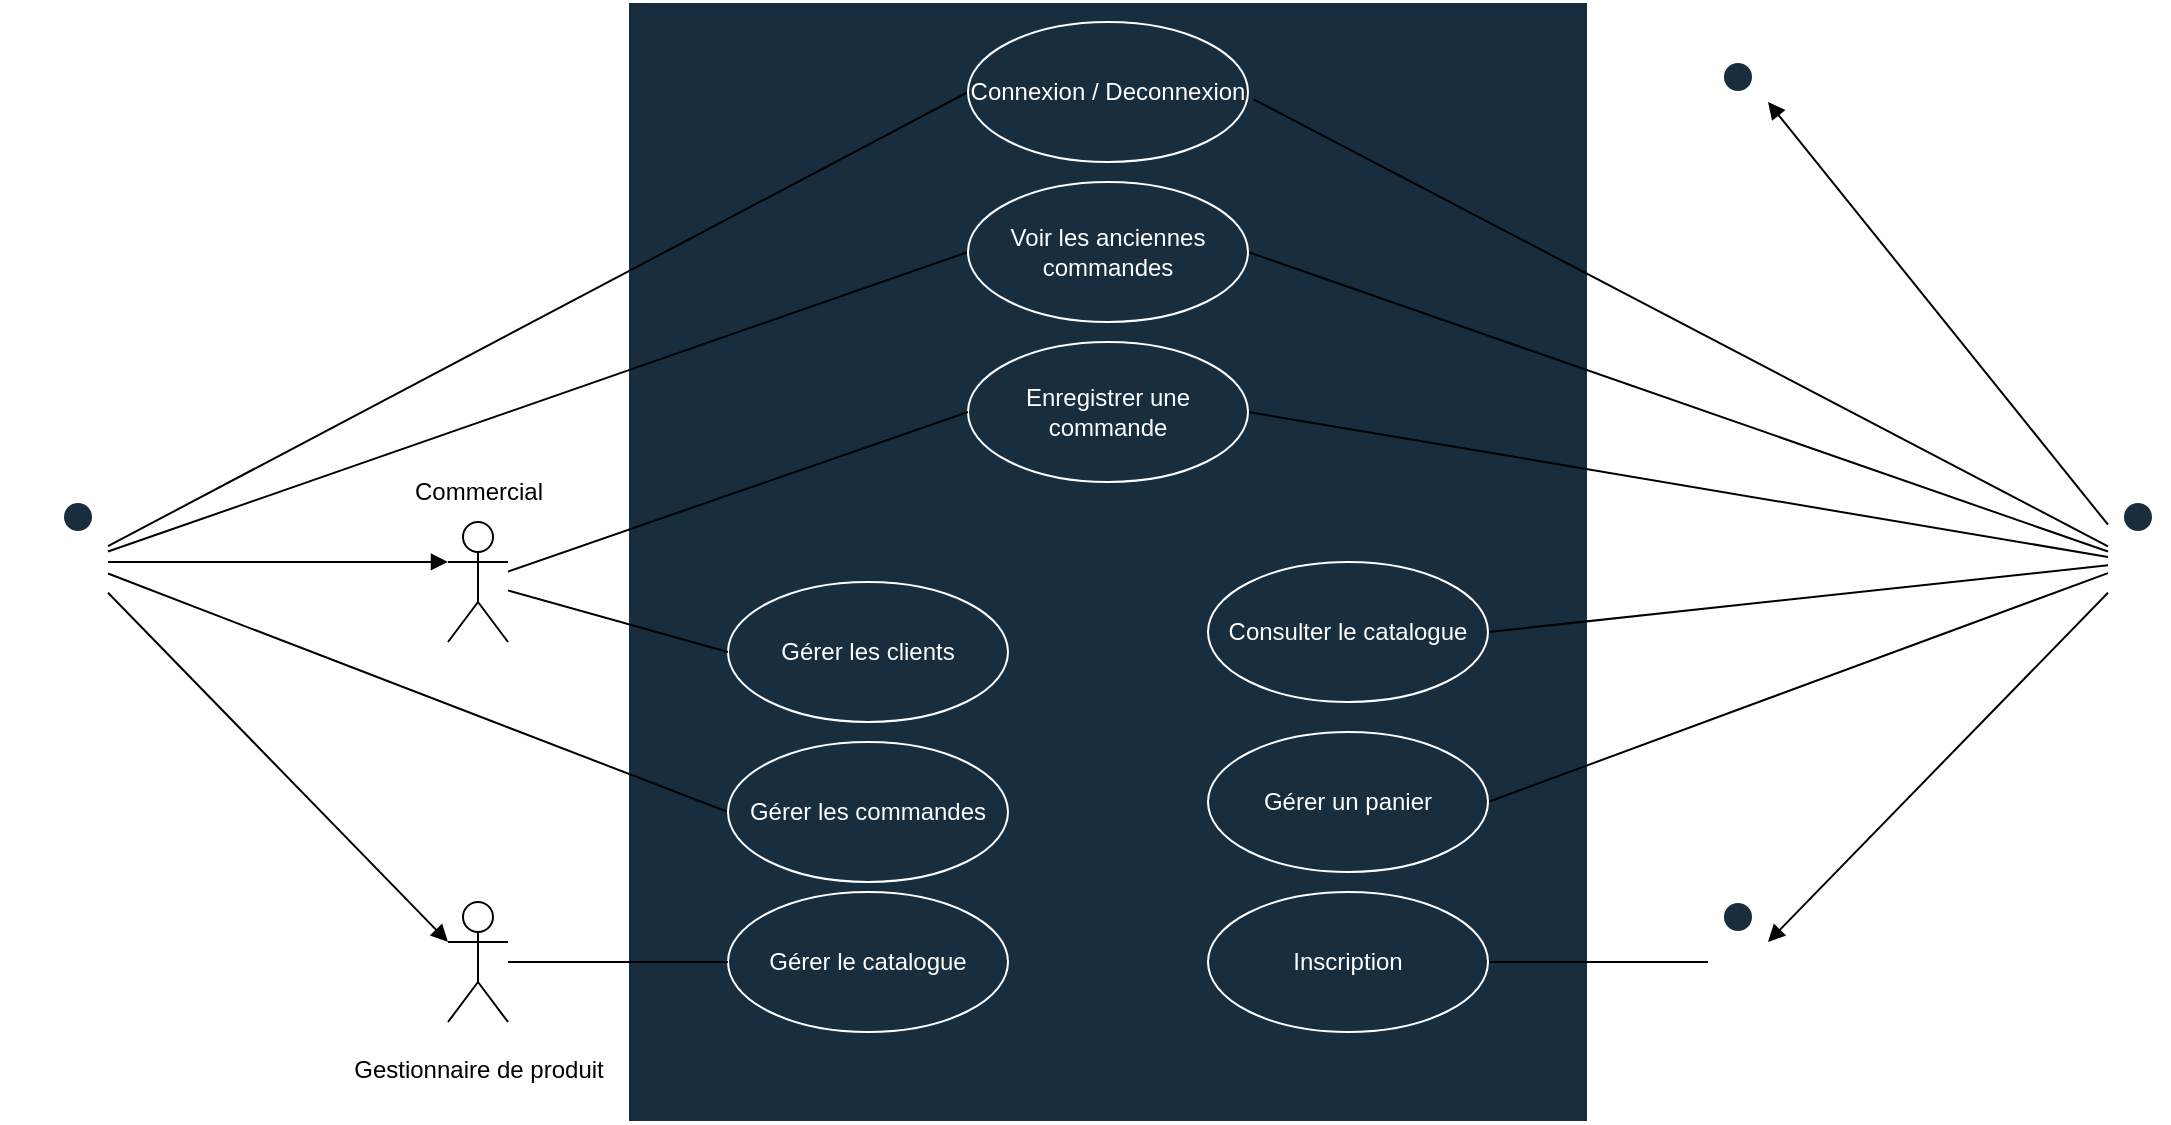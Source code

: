 <mxfile version="20.8.16" type="device"><diagram name="Page-1" id="kSUKMSk4ufhplqCxZe1-"><mxGraphModel dx="1359" dy="843" grid="1" gridSize="10" guides="1" tooltips="1" connect="1" arrows="1" fold="1" page="1" pageScale="1" pageWidth="1600" pageHeight="900" background="none" math="0" shadow="0"><root><mxCell id="0"/><mxCell id="1" parent="0"/><mxCell id="HA3JCouNWRX8lrBLlyG0-29" value="" style="rounded=0;whiteSpace=wrap;html=1;labelBackgroundColor=none;fillColor=#182E3E;strokeColor=#FFFFFF;fontColor=#FFFFFF;" parent="1" vertex="1"><mxGeometry x="580" y="170" width="480" height="560" as="geometry"/></mxCell><mxCell id="HA3JCouNWRX8lrBLlyG0-50" style="edgeStyle=none;rounded=0;orthogonalLoop=1;jettySize=auto;html=1;entryX=1.02;entryY=0.552;entryDx=0;entryDy=0;entryPerimeter=0;strokeColor=default;endArrow=none;endFill=0;" parent="1" source="HA3JCouNWRX8lrBLlyG0-1" target="HA3JCouNWRX8lrBLlyG0-16" edge="1"><mxGeometry relative="1" as="geometry"/></mxCell><mxCell id="HA3JCouNWRX8lrBLlyG0-51" style="edgeStyle=none;rounded=0;orthogonalLoop=1;jettySize=auto;html=1;entryX=1;entryY=0.5;entryDx=0;entryDy=0;strokeColor=default;endArrow=none;endFill=0;" parent="1" source="HA3JCouNWRX8lrBLlyG0-1" target="HA3JCouNWRX8lrBLlyG0-17" edge="1"><mxGeometry relative="1" as="geometry"/></mxCell><mxCell id="HA3JCouNWRX8lrBLlyG0-52" style="edgeStyle=none;rounded=0;orthogonalLoop=1;jettySize=auto;html=1;entryX=1;entryY=0.5;entryDx=0;entryDy=0;strokeColor=default;endArrow=none;endFill=0;" parent="1" source="HA3JCouNWRX8lrBLlyG0-1" target="HA3JCouNWRX8lrBLlyG0-32" edge="1"><mxGeometry relative="1" as="geometry"/></mxCell><mxCell id="HA3JCouNWRX8lrBLlyG0-53" style="edgeStyle=none;rounded=0;orthogonalLoop=1;jettySize=auto;html=1;entryX=1;entryY=0.5;entryDx=0;entryDy=0;strokeColor=default;endArrow=none;endFill=0;" parent="1" source="HA3JCouNWRX8lrBLlyG0-1" target="HA3JCouNWRX8lrBLlyG0-12" edge="1"><mxGeometry relative="1" as="geometry"/></mxCell><mxCell id="HA3JCouNWRX8lrBLlyG0-54" style="edgeStyle=none;rounded=0;orthogonalLoop=1;jettySize=auto;html=1;entryX=1;entryY=0.5;entryDx=0;entryDy=0;strokeColor=default;endArrow=none;endFill=0;" parent="1" source="HA3JCouNWRX8lrBLlyG0-1" target="HA3JCouNWRX8lrBLlyG0-10" edge="1"><mxGeometry relative="1" as="geometry"/></mxCell><mxCell id="HA3JCouNWRX8lrBLlyG0-66" style="edgeStyle=none;rounded=0;orthogonalLoop=1;jettySize=auto;html=1;entryX=1;entryY=0.333;entryDx=0;entryDy=0;entryPerimeter=0;strokeColor=default;endArrow=block;endFill=1;" parent="1" source="HA3JCouNWRX8lrBLlyG0-1" target="HA3JCouNWRX8lrBLlyG0-6" edge="1"><mxGeometry relative="1" as="geometry"/></mxCell><mxCell id="HA3JCouNWRX8lrBLlyG0-67" style="edgeStyle=none;rounded=0;orthogonalLoop=1;jettySize=auto;html=1;entryX=1;entryY=0.333;entryDx=0;entryDy=0;entryPerimeter=0;strokeColor=default;endArrow=block;endFill=1;" parent="1" source="HA3JCouNWRX8lrBLlyG0-1" target="HA3JCouNWRX8lrBLlyG0-5" edge="1"><mxGeometry relative="1" as="geometry"/></mxCell><mxCell id="HA3JCouNWRX8lrBLlyG0-1" value="Client" style="shape=umlActor;verticalLabelPosition=bottom;verticalAlign=top;html=1;outlineConnect=0;labelBackgroundColor=none;fillColor=#182E3E;strokeColor=#FFFFFF;fontColor=#FFFFFF;rounded=0;" parent="1" vertex="1"><mxGeometry x="1320" y="420" width="30" height="60" as="geometry"/></mxCell><mxCell id="HA3JCouNWRX8lrBLlyG0-59" style="edgeStyle=none;rounded=0;orthogonalLoop=1;jettySize=auto;html=1;entryX=0;entryY=0.333;entryDx=0;entryDy=0;entryPerimeter=0;strokeColor=default;endArrow=block;endFill=1;" parent="1" source="HA3JCouNWRX8lrBLlyG0-3" target="HA3JCouNWRX8lrBLlyG0-38" edge="1"><mxGeometry relative="1" as="geometry"/></mxCell><mxCell id="HA3JCouNWRX8lrBLlyG0-61" style="edgeStyle=none;rounded=0;orthogonalLoop=1;jettySize=auto;html=1;entryX=0;entryY=0.5;entryDx=0;entryDy=0;strokeColor=default;endArrow=none;endFill=0;" parent="1" source="HA3JCouNWRX8lrBLlyG0-3" target="HA3JCouNWRX8lrBLlyG0-16" edge="1"><mxGeometry relative="1" as="geometry"/></mxCell><mxCell id="HA3JCouNWRX8lrBLlyG0-62" style="edgeStyle=none;rounded=0;orthogonalLoop=1;jettySize=auto;html=1;entryX=0;entryY=0.5;entryDx=0;entryDy=0;strokeColor=default;endArrow=none;endFill=0;" parent="1" source="HA3JCouNWRX8lrBLlyG0-3" target="HA3JCouNWRX8lrBLlyG0-17" edge="1"><mxGeometry relative="1" as="geometry"/></mxCell><mxCell id="HA3JCouNWRX8lrBLlyG0-65" style="edgeStyle=none;rounded=0;orthogonalLoop=1;jettySize=auto;html=1;strokeColor=default;endArrow=block;endFill=1;entryX=0;entryY=0.333;entryDx=0;entryDy=0;entryPerimeter=0;" parent="1" source="HA3JCouNWRX8lrBLlyG0-3" target="HA3JCouNWRX8lrBLlyG0-36" edge="1"><mxGeometry relative="1" as="geometry"><mxPoint x="480" y="280" as="targetPoint"/></mxGeometry></mxCell><mxCell id="HA3JCouNWRX8lrBLlyG0-71" style="edgeStyle=none;rounded=0;orthogonalLoop=1;jettySize=auto;html=1;entryX=0;entryY=0.5;entryDx=0;entryDy=0;strokeColor=default;endArrow=none;endFill=0;" parent="1" source="HA3JCouNWRX8lrBLlyG0-3" target="HA3JCouNWRX8lrBLlyG0-30" edge="1"><mxGeometry relative="1" as="geometry"/></mxCell><mxCell id="HA3JCouNWRX8lrBLlyG0-3" value="Administrateur" style="shape=umlActor;verticalLabelPosition=bottom;verticalAlign=top;html=1;outlineConnect=0;labelBackgroundColor=none;fillColor=#182E3E;strokeColor=#FFFFFF;fontColor=#FFFFFF;rounded=0;" parent="1" vertex="1"><mxGeometry x="290" y="420" width="30" height="60" as="geometry"/></mxCell><mxCell id="HA3JCouNWRX8lrBLlyG0-5" value="" style="shape=umlActor;verticalLabelPosition=bottom;verticalAlign=top;html=1;labelBackgroundColor=none;fillColor=#182E3E;strokeColor=#FFFFFF;fontColor=#FFFFFF;rounded=0;" parent="1" vertex="1"><mxGeometry x="1120" y="200" width="30" height="60" as="geometry"/></mxCell><mxCell id="HA3JCouNWRX8lrBLlyG0-68" style="edgeStyle=none;rounded=0;orthogonalLoop=1;jettySize=auto;html=1;entryX=1;entryY=0.5;entryDx=0;entryDy=0;strokeColor=default;endArrow=none;endFill=0;" parent="1" source="HA3JCouNWRX8lrBLlyG0-6" target="HA3JCouNWRX8lrBLlyG0-14" edge="1"><mxGeometry relative="1" as="geometry"/></mxCell><mxCell id="HA3JCouNWRX8lrBLlyG0-6" value="Particulier" style="shape=umlActor;verticalLabelPosition=bottom;verticalAlign=top;html=1;labelBackgroundColor=none;fillColor=#182E3E;strokeColor=#FFFFFF;fontColor=#FFFFFF;rounded=0;" parent="1" vertex="1"><mxGeometry x="1120" y="620" width="30" height="60" as="geometry"/></mxCell><mxCell id="HA3JCouNWRX8lrBLlyG0-9" value="Professessionnel" style="text;html=1;align=center;verticalAlign=middle;resizable=0;points=[];autosize=1;strokeColor=none;fillColor=none;labelBackgroundColor=none;fontColor=#FFFFFF;rounded=0;" parent="1" vertex="1"><mxGeometry x="1080" y="170" width="110" height="30" as="geometry"/></mxCell><mxCell id="HA3JCouNWRX8lrBLlyG0-10" value="Gérer un panier" style="ellipse;whiteSpace=wrap;html=1;labelBackgroundColor=none;fillColor=#182E3E;strokeColor=#FFFFFF;fontColor=#FFFFFF;rounded=0;" parent="1" vertex="1"><mxGeometry x="870" y="535" width="140" height="70" as="geometry"/></mxCell><mxCell id="HA3JCouNWRX8lrBLlyG0-11" value="Gérer le catalogue" style="ellipse;whiteSpace=wrap;html=1;labelBackgroundColor=none;fillColor=#182E3E;strokeColor=#FFFFFF;fontColor=#FFFFFF;rounded=0;" parent="1" vertex="1"><mxGeometry x="630" y="615" width="140" height="70" as="geometry"/></mxCell><mxCell id="HA3JCouNWRX8lrBLlyG0-12" value="Consulter le catalogue" style="ellipse;whiteSpace=wrap;html=1;labelBackgroundColor=none;fillColor=#182E3E;strokeColor=#FFFFFF;fontColor=#FFFFFF;rounded=0;" parent="1" vertex="1"><mxGeometry x="870" y="450" width="140" height="70" as="geometry"/></mxCell><mxCell id="HA3JCouNWRX8lrBLlyG0-13" value="Gérer les clients" style="ellipse;whiteSpace=wrap;html=1;labelBackgroundColor=none;fillColor=#182E3E;strokeColor=#FFFFFF;fontColor=#FFFFFF;rounded=0;" parent="1" vertex="1"><mxGeometry x="630" y="460" width="140" height="70" as="geometry"/></mxCell><mxCell id="HA3JCouNWRX8lrBLlyG0-14" value="Inscription" style="ellipse;whiteSpace=wrap;html=1;labelBackgroundColor=none;fillColor=#182E3E;strokeColor=#FFFFFF;fontColor=#FFFFFF;rounded=0;" parent="1" vertex="1"><mxGeometry x="870" y="615" width="140" height="70" as="geometry"/></mxCell><mxCell id="HA3JCouNWRX8lrBLlyG0-16" value="Connexion / Deconnexion" style="ellipse;whiteSpace=wrap;html=1;labelBackgroundColor=none;fillColor=#182E3E;strokeColor=#FFFFFF;fontColor=#FFFFFF;rounded=0;" parent="1" vertex="1"><mxGeometry x="750" y="180" width="140" height="70" as="geometry"/></mxCell><mxCell id="HA3JCouNWRX8lrBLlyG0-17" value="Voir les anciennes commandes" style="ellipse;whiteSpace=wrap;html=1;labelBackgroundColor=none;fillColor=#182E3E;strokeColor=#FFFFFF;fontColor=#FFFFFF;rounded=0;" parent="1" vertex="1"><mxGeometry x="750" y="260" width="140" height="70" as="geometry"/></mxCell><mxCell id="HA3JCouNWRX8lrBLlyG0-30" value="Gérer les commandes" style="ellipse;whiteSpace=wrap;html=1;labelBackgroundColor=none;fillColor=#182E3E;strokeColor=#FFFFFF;fontColor=#FFFFFF;rounded=0;" parent="1" vertex="1"><mxGeometry x="630" y="540" width="140" height="70" as="geometry"/></mxCell><mxCell id="HA3JCouNWRX8lrBLlyG0-32" value="Enregistrer une commande" style="ellipse;whiteSpace=wrap;html=1;labelBackgroundColor=none;fillColor=#182E3E;strokeColor=#FFFFFF;fontColor=#FFFFFF;rounded=0;" parent="1" vertex="1"><mxGeometry x="750" y="340" width="140" height="70" as="geometry"/></mxCell><mxCell id="HA3JCouNWRX8lrBLlyG0-72" style="edgeStyle=none;rounded=0;orthogonalLoop=1;jettySize=auto;html=1;entryX=0;entryY=0.5;entryDx=0;entryDy=0;strokeColor=default;endArrow=none;endFill=0;" parent="1" source="HA3JCouNWRX8lrBLlyG0-36" target="HA3JCouNWRX8lrBLlyG0-13" edge="1"><mxGeometry relative="1" as="geometry"/></mxCell><mxCell id="Saz-KHPszVrEDIBbqf5g-1" style="edgeStyle=none;rounded=0;orthogonalLoop=1;jettySize=auto;html=1;entryX=0;entryY=0.5;entryDx=0;entryDy=0;strokeColor=default;endArrow=none;endFill=0;" edge="1" parent="1" source="HA3JCouNWRX8lrBLlyG0-36" target="HA3JCouNWRX8lrBLlyG0-32"><mxGeometry relative="1" as="geometry"/></mxCell><mxCell id="HA3JCouNWRX8lrBLlyG0-36" value="" style="shape=umlActor;verticalLabelPosition=bottom;verticalAlign=top;html=1;outlineConnect=0;" parent="1" vertex="1"><mxGeometry x="490" y="430" width="30" height="60" as="geometry"/></mxCell><mxCell id="HA3JCouNWRX8lrBLlyG0-37" value="Commercial" style="text;html=1;align=center;verticalAlign=middle;resizable=0;points=[];autosize=1;strokeColor=none;fillColor=none;" parent="1" vertex="1"><mxGeometry x="460" y="400" width="90" height="30" as="geometry"/></mxCell><mxCell id="HA3JCouNWRX8lrBLlyG0-63" style="edgeStyle=none;rounded=0;orthogonalLoop=1;jettySize=auto;html=1;entryX=0;entryY=0.5;entryDx=0;entryDy=0;strokeColor=default;endArrow=none;endFill=0;" parent="1" source="HA3JCouNWRX8lrBLlyG0-38" target="HA3JCouNWRX8lrBLlyG0-11" edge="1"><mxGeometry relative="1" as="geometry"/></mxCell><mxCell id="HA3JCouNWRX8lrBLlyG0-38" value="" style="shape=umlActor;verticalLabelPosition=bottom;verticalAlign=top;html=1;outlineConnect=0;" parent="1" vertex="1"><mxGeometry x="490" y="620" width="30" height="60" as="geometry"/></mxCell><mxCell id="HA3JCouNWRX8lrBLlyG0-39" value="Gestionnaire de produit" style="text;html=1;align=center;verticalAlign=middle;resizable=0;points=[];autosize=1;strokeColor=none;fillColor=none;" parent="1" vertex="1"><mxGeometry x="430" y="689" width="150" height="30" as="geometry"/></mxCell></root></mxGraphModel></diagram></mxfile>